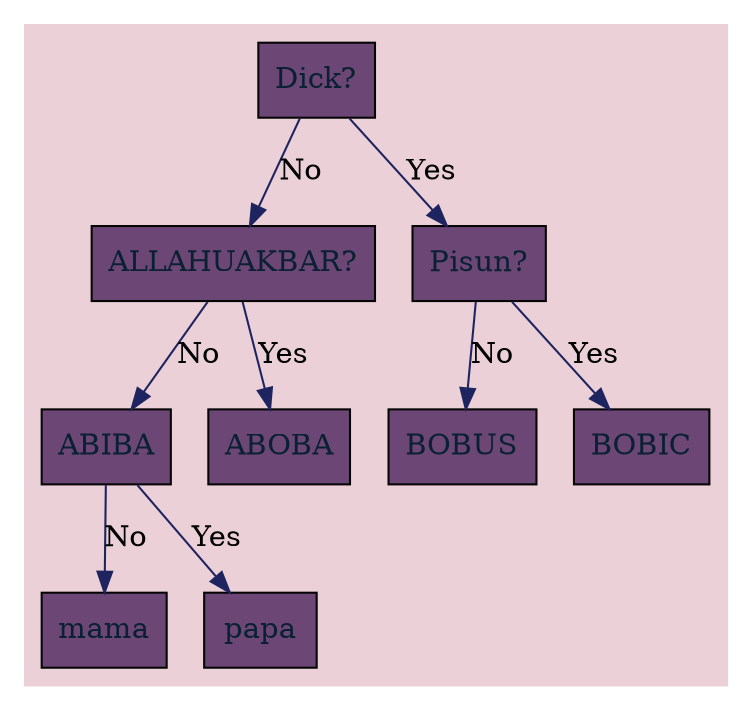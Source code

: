 digraph G{
	rankdir=TB;
	edge[color="#1e2460"];
	subgraph cluster1 {
		style = filled;
		color = "#ebd1d7";
		_106309030511008[rang = 0, shape=record,label="{ Dick? }"style=filled,color="#050505", fontcolor="#0a2033", fillcolor="#6c4675" ];
		edge[label = "No"]		_106309030511008->_106309030511360;
		_106309030511360[rang = 1, shape=record,label="{ ALLAHUAKBAR? }"style=filled,color="#050505", fontcolor="#0a2033", fillcolor="#6c4675" ];
		edge[label = "No"]		_106309030511360->_106309030511712;
		_106309030511712[rang = 2, shape=record,label="{ ABIBA }"style=filled,color="#050505", fontcolor="#0a2033", fillcolor="#6c4675" ];
		edge[label = "No"]		_106309030511712->_106309030512064;
		_106309030512064[rang = 3, shape=record,label="{ mama }"style=filled,color="#050505", fontcolor="#0a2033", fillcolor="#6c4675" ];
		edge[label = "Yes"]		_106309030511712->_106309030512416;
		_106309030512416[rang = 3, shape=record,label="{ papa }"style=filled,color="#050505", fontcolor="#0a2033", fillcolor="#6c4675" ];
		edge[label = "Yes"]		_106309030511360->_106309030512768;
		_106309030512768[rang = 2, shape=record,label="{ ABOBA }"style=filled,color="#050505", fontcolor="#0a2033", fillcolor="#6c4675" ];
		edge[label = "Yes"]		_106309030511008->_106309030513120;
		_106309030513120[rang = 1, shape=record,label="{ Pisun? }"style=filled,color="#050505", fontcolor="#0a2033", fillcolor="#6c4675" ];
		edge[label = "No"]		_106309030513120->_106309030513472;
		_106309030513472[rang = 2, shape=record,label="{ BOBUS }"style=filled,color="#050505", fontcolor="#0a2033", fillcolor="#6c4675" ];
		edge[label = "Yes"]		_106309030513120->_106309030513824;
		_106309030513824[rang = 2, shape=record,label="{ BOBIC }"style=filled,color="#050505", fontcolor="#0a2033", fillcolor="#6c4675" ];
	}
}